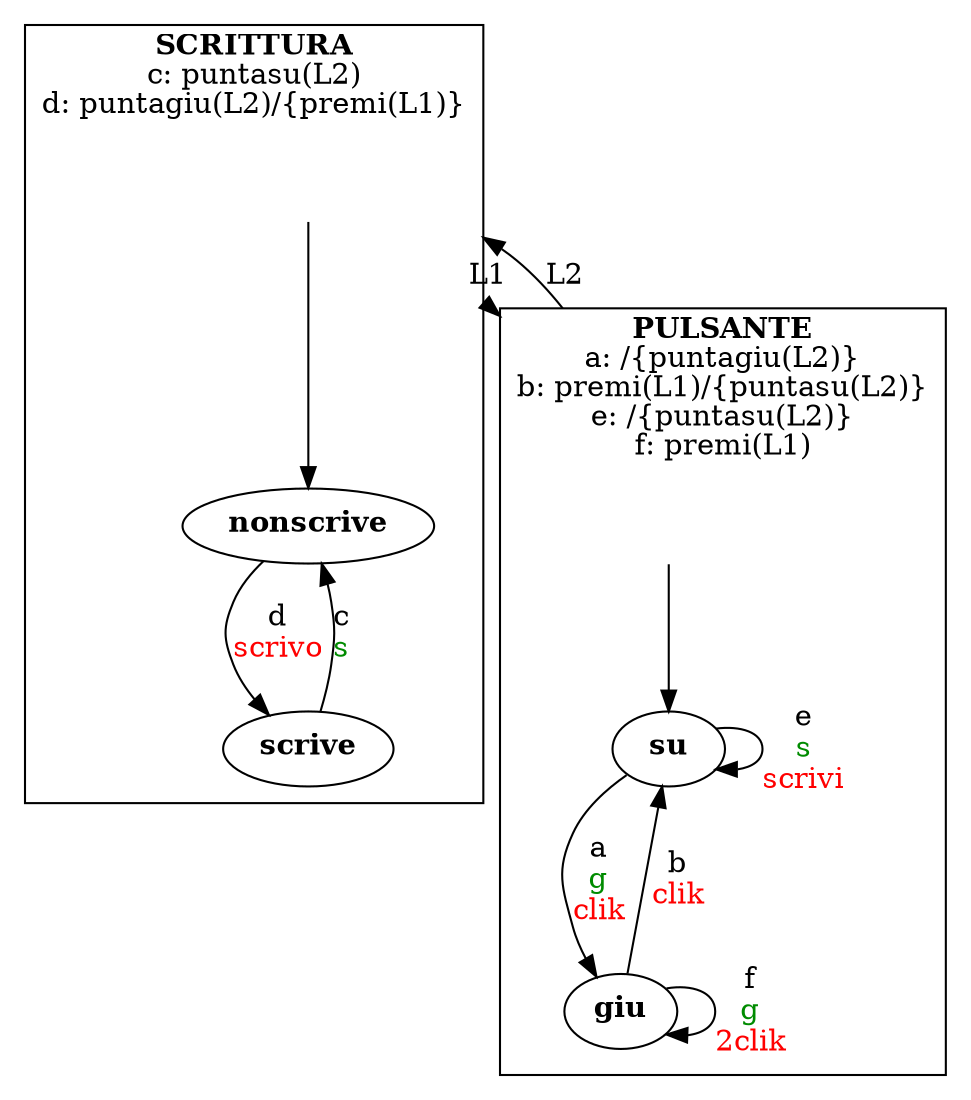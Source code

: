 digraph ReteFA {
    graph [compound=true]
    node [shape=record]
    // LINKS
    cSCRITTURA_start -> cPULSANTE_start [label="L1" ltail=cluster_SCRITTURA lhead=cluster_PULSANTE]
	cPULSANTE_start -> cSCRITTURA_start [label="L2" ltail=cluster_PULSANTE lhead=cluster_SCRITTURA]

    // COMPORTAMENTI
    subgraph cluster_PULSANTE {
        node [shape=ellipse]
        label = <<b>PULSANTE</b>
		<br/>a: /{puntagiu(L2)}
		<br/>b: premi(L1)/{puntasu(L2)}
		<br/>e: /{puntasu(L2)}
		<br/>f: premi(L1)>
        
        // Transizioni
        cPULSANTE_start -> cPULSANTE_su
		cPULSANTE_su -> cPULSANTE_giu [label=<a<br/><font color="green4">g</font><br/><font color="red">clik</font>>]
		cPULSANTE_su -> cPULSANTE_su [label=<e<br/><font color="green4">s</font><br/><font color="red">scrivi</font>>]
		cPULSANTE_giu -> cPULSANTE_su [label=<b<br/><font color="red">clik</font>>]
		cPULSANTE_giu -> cPULSANTE_giu [label=<f<br/><font color="green4">g</font><br/><font color="red">2clik</font>>]

        // Stati
        cPULSANTE_start [style=invis]
		cPULSANTE_su [label=<<b>su</b>>]
		cPULSANTE_giu [label=<<b>giu</b>>]
    }

	subgraph cluster_SCRITTURA {
        node [shape=ellipse]
        label = <<b>SCRITTURA</b>
		<br/>c: puntasu(L2)
		<br/>d: puntagiu(L2)/{premi(L1)}>
        
        // Transizioni
        cSCRITTURA_start -> cSCRITTURA_nonscrive
		cSCRITTURA_scrive -> cSCRITTURA_nonscrive [label=<c<br/><font color="green4">s</font>>]
		cSCRITTURA_nonscrive -> cSCRITTURA_scrive [label=<d<br/><font color="red">scrivo</font>>]

        // Stati
        cSCRITTURA_start [style=invis]
		cSCRITTURA_scrive [label=<<b>scrive</b>>]
		cSCRITTURA_nonscrive [label=<<b>nonscrive</b>>]
    }
}

